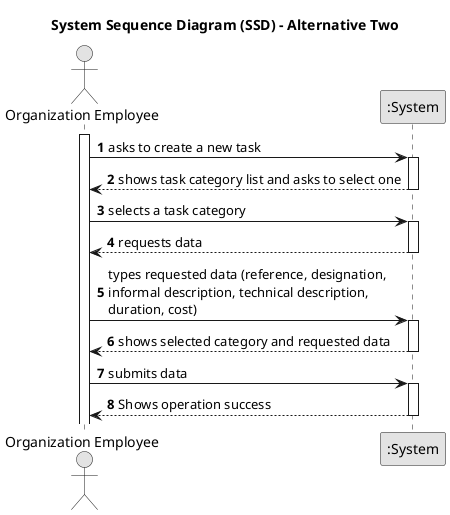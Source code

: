 @startuml
skinparam monochrome true
skinparam packageStyle rectangle
skinparam shadowing false

title System Sequence Diagram (SSD) - Alternative Two

autonumber

actor "Organization Employee" as Employee
participant ":System" as System

activate Employee

    Employee -> System : asks to create a new task
    activate System

        System --> Employee : shows task category list and asks to select one
        'System --> Employee : shows task categories list\n and requests data (reference,\ndesignation,\ninformation description,\ntechnical description,\nduration, cost)
    deactivate System

    Employee -> System : selects a task category
    activate System

        System --> Employee : requests data
    deactivate System

    Employee -> System : types requested data (reference, designation, \ninformal description, technical description,\nduration, cost)
    activate System

        System --> Employee : shows selected category and requested data
    deactivate System

    Employee -> System : submits data
    activate System

        System --> Employee : Shows operation success
    deactivate System
@enduml